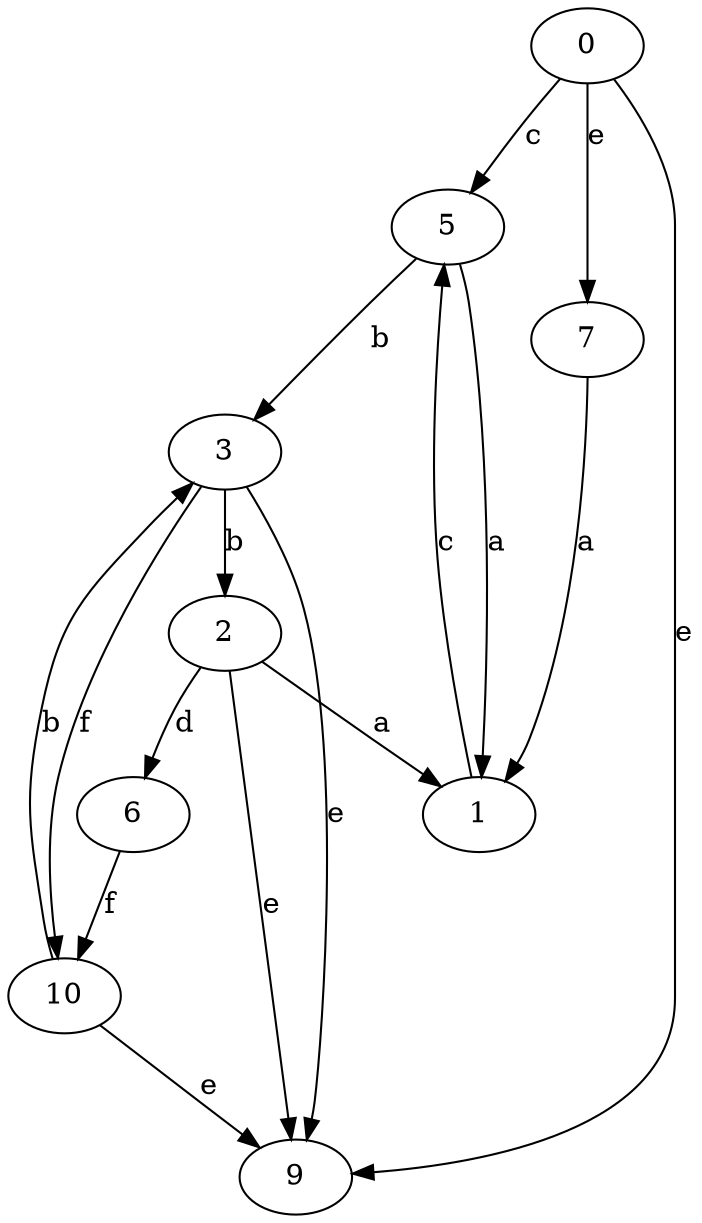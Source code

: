 strict digraph  {
0;
1;
2;
3;
5;
6;
7;
9;
10;
0 -> 5  [label=c];
0 -> 7  [label=e];
0 -> 9  [label=e];
1 -> 5  [label=c];
2 -> 1  [label=a];
2 -> 6  [label=d];
2 -> 9  [label=e];
3 -> 2  [label=b];
3 -> 9  [label=e];
3 -> 10  [label=f];
5 -> 1  [label=a];
5 -> 3  [label=b];
6 -> 10  [label=f];
7 -> 1  [label=a];
10 -> 3  [label=b];
10 -> 9  [label=e];
}
